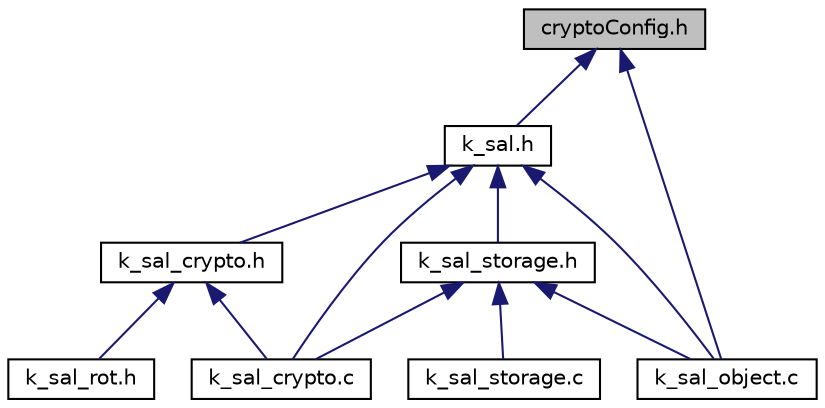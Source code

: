 digraph "cryptoConfig.h"
{
 // LATEX_PDF_SIZE
  edge [fontname="Helvetica",fontsize="10",labelfontname="Helvetica",labelfontsize="10"];
  node [fontname="Helvetica",fontsize="10",shape=record];
  Node1 [label="cryptoConfig.h",height=0.2,width=0.4,color="black", fillcolor="grey75", style="filled", fontcolor="black",tooltip="Crypto config for Microchip."];
  Node1 -> Node2 [dir="back",color="midnightblue",fontsize="10",style="solid",fontname="Helvetica"];
  Node2 [label="k_sal.h",height=0.2,width=0.4,color="black", fillcolor="white", style="filled",URL="$k__sal_8h.html",tooltip="Common sal constants."];
  Node2 -> Node3 [dir="back",color="midnightblue",fontsize="10",style="solid",fontname="Helvetica"];
  Node3 [label="k_sal_crypto.h",height=0.2,width=0.4,color="black", fillcolor="white", style="filled",URL="$k__sal__crypto_8h.html",tooltip="Interface for crypto operation."];
  Node3 -> Node4 [dir="back",color="midnightblue",fontsize="10",style="solid",fontname="Helvetica"];
  Node4 [label="k_sal_rot.h",height=0.2,width=0.4,color="black", fillcolor="white", style="filled",URL="$k__sal__rot_8h.html",tooltip="Interface for RoT operation."];
  Node3 -> Node5 [dir="back",color="midnightblue",fontsize="10",style="solid",fontname="Helvetica"];
  Node5 [label="k_sal_crypto.c",height=0.2,width=0.4,color="black", fillcolor="white", style="filled",URL="$k__sal__crypto_8c.html",tooltip="SAL crypto for microchip."];
  Node2 -> Node6 [dir="back",color="midnightblue",fontsize="10",style="solid",fontname="Helvetica"];
  Node6 [label="k_sal_storage.h",height=0.2,width=0.4,color="black", fillcolor="white", style="filled",URL="$k__sal__storage_8h.html",tooltip="Interface for storage operation."];
  Node6 -> Node5 [dir="back",color="midnightblue",fontsize="10",style="solid",fontname="Helvetica"];
  Node6 -> Node7 [dir="back",color="midnightblue",fontsize="10",style="solid",fontname="Helvetica"];
  Node7 [label="k_sal_object.c",height=0.2,width=0.4,color="black", fillcolor="white", style="filled",URL="$k__sal__object_8c.html",tooltip="SAL Object for Mircrochip."];
  Node6 -> Node8 [dir="back",color="midnightblue",fontsize="10",style="solid",fontname="Helvetica"];
  Node8 [label="k_sal_storage.c",height=0.2,width=0.4,color="black", fillcolor="white", style="filled",URL="$k__sal__storage_8c.html",tooltip="SAL storage for Microchip."];
  Node2 -> Node5 [dir="back",color="midnightblue",fontsize="10",style="solid",fontname="Helvetica"];
  Node2 -> Node7 [dir="back",color="midnightblue",fontsize="10",style="solid",fontname="Helvetica"];
  Node1 -> Node7 [dir="back",color="midnightblue",fontsize="10",style="solid",fontname="Helvetica"];
}
